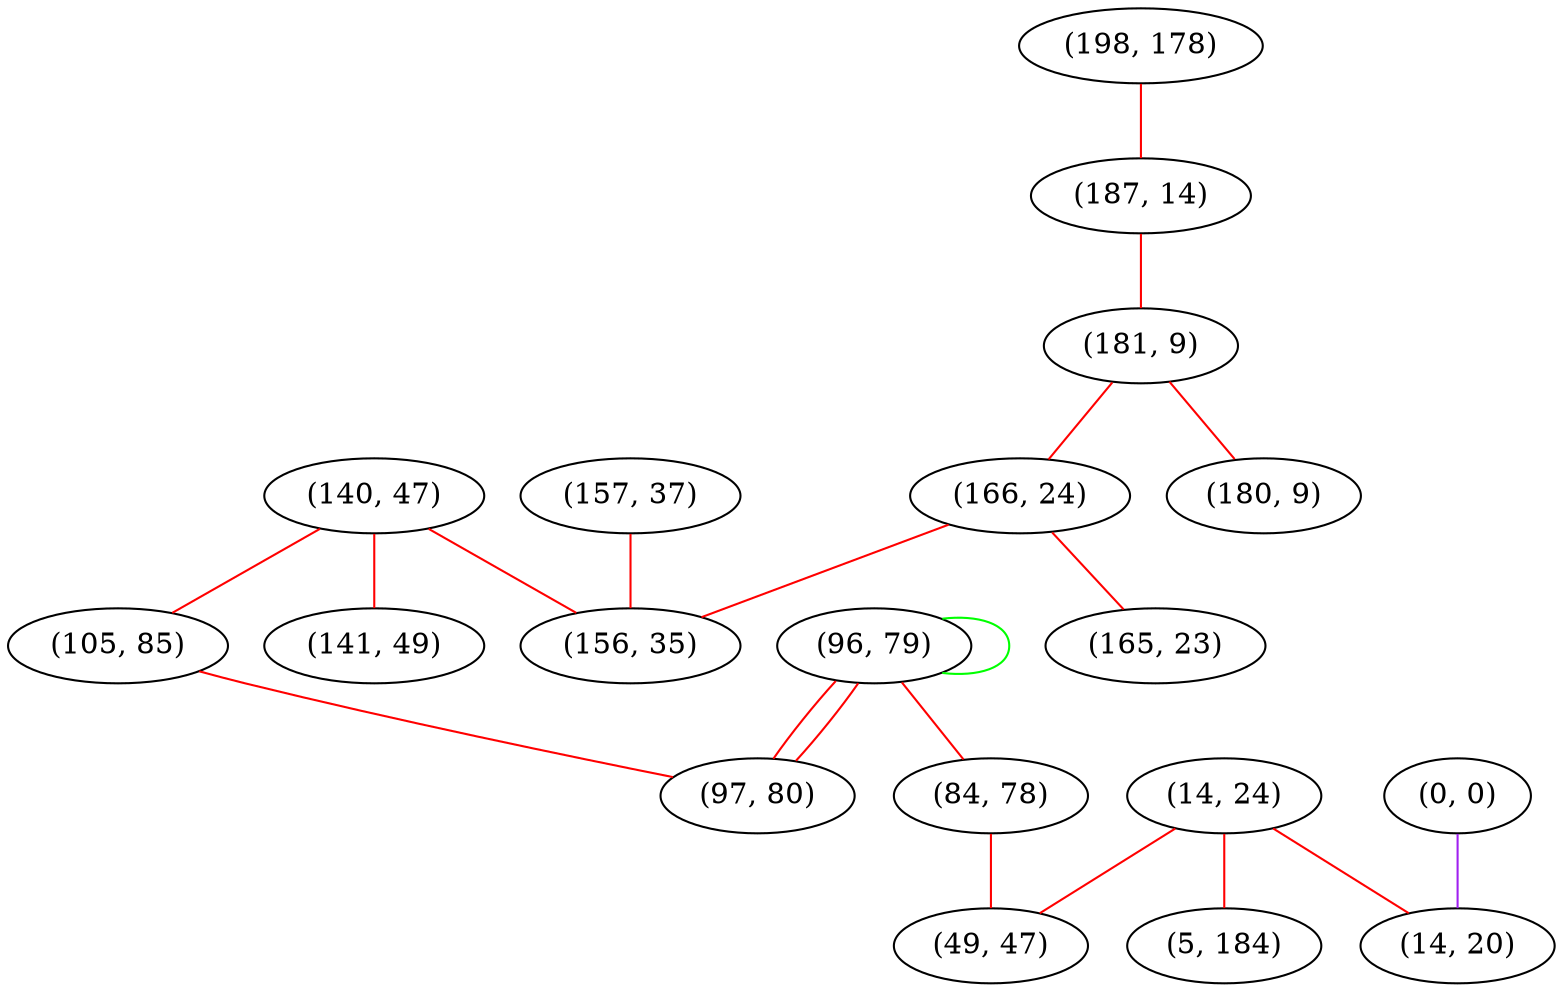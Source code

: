 graph "" {
"(140, 47)";
"(198, 178)";
"(187, 14)";
"(96, 79)";
"(181, 9)";
"(105, 85)";
"(97, 80)";
"(14, 24)";
"(5, 184)";
"(157, 37)";
"(166, 24)";
"(141, 49)";
"(0, 0)";
"(180, 9)";
"(156, 35)";
"(14, 20)";
"(165, 23)";
"(84, 78)";
"(49, 47)";
"(140, 47)" -- "(105, 85)"  [color=red, key=0, weight=1];
"(140, 47)" -- "(156, 35)"  [color=red, key=0, weight=1];
"(140, 47)" -- "(141, 49)"  [color=red, key=0, weight=1];
"(198, 178)" -- "(187, 14)"  [color=red, key=0, weight=1];
"(187, 14)" -- "(181, 9)"  [color=red, key=0, weight=1];
"(96, 79)" -- "(97, 80)"  [color=red, key=0, weight=1];
"(96, 79)" -- "(97, 80)"  [color=red, key=1, weight=1];
"(96, 79)" -- "(84, 78)"  [color=red, key=0, weight=1];
"(96, 79)" -- "(96, 79)"  [color=green, key=0, weight=2];
"(181, 9)" -- "(180, 9)"  [color=red, key=0, weight=1];
"(181, 9)" -- "(166, 24)"  [color=red, key=0, weight=1];
"(105, 85)" -- "(97, 80)"  [color=red, key=0, weight=1];
"(14, 24)" -- "(14, 20)"  [color=red, key=0, weight=1];
"(14, 24)" -- "(5, 184)"  [color=red, key=0, weight=1];
"(14, 24)" -- "(49, 47)"  [color=red, key=0, weight=1];
"(157, 37)" -- "(156, 35)"  [color=red, key=0, weight=1];
"(166, 24)" -- "(165, 23)"  [color=red, key=0, weight=1];
"(166, 24)" -- "(156, 35)"  [color=red, key=0, weight=1];
"(0, 0)" -- "(14, 20)"  [color=purple, key=0, weight=4];
"(84, 78)" -- "(49, 47)"  [color=red, key=0, weight=1];
}
